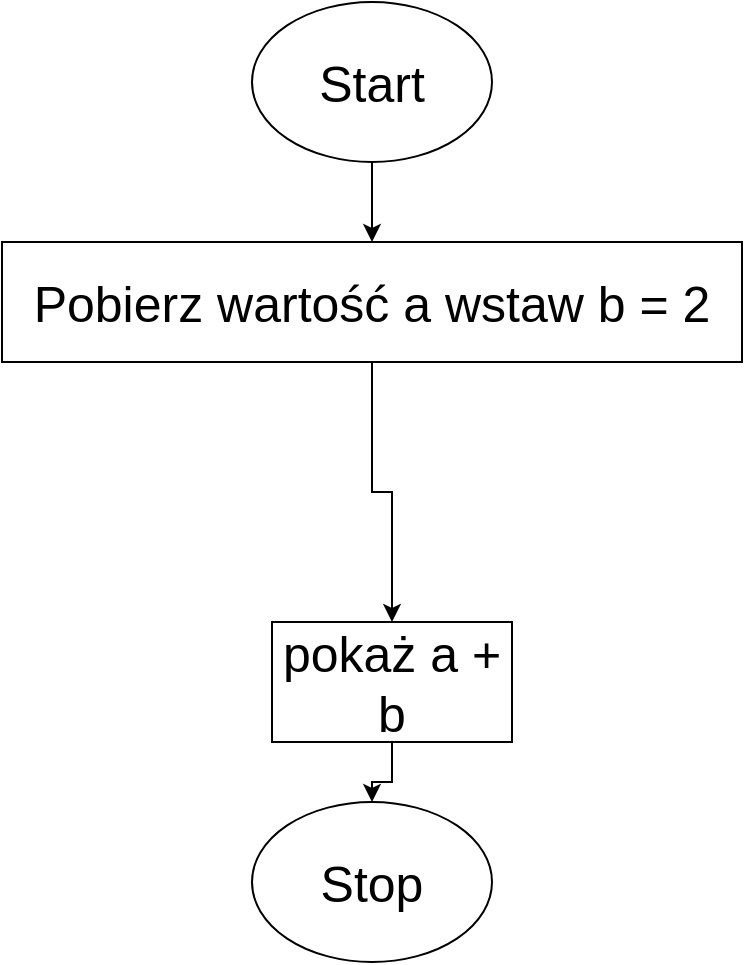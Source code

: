<mxfile version="20.8.20" type="github">
  <diagram id="C5RBs43oDa-KdzZeNtuy" name="Page-1">
    <mxGraphModel dx="1434" dy="796" grid="1" gridSize="10" guides="1" tooltips="1" connect="1" arrows="1" fold="1" page="1" pageScale="1" pageWidth="827" pageHeight="1169" math="0" shadow="0">
      <root>
        <mxCell id="WIyWlLk6GJQsqaUBKTNV-0" />
        <mxCell id="WIyWlLk6GJQsqaUBKTNV-1" parent="WIyWlLk6GJQsqaUBKTNV-0" />
        <mxCell id="Wgxde0-L1tqEdiPSBwwV-5" style="edgeStyle=orthogonalEdgeStyle;rounded=0;orthogonalLoop=1;jettySize=auto;html=1;fontSize=25;" edge="1" parent="WIyWlLk6GJQsqaUBKTNV-1" source="Wgxde0-L1tqEdiPSBwwV-1" target="Wgxde0-L1tqEdiPSBwwV-3">
          <mxGeometry relative="1" as="geometry" />
        </mxCell>
        <mxCell id="Wgxde0-L1tqEdiPSBwwV-1" value="&lt;font style=&quot;font-size: 25px;&quot;&gt;Start&lt;/font&gt;" style="ellipse;whiteSpace=wrap;html=1;" vertex="1" parent="WIyWlLk6GJQsqaUBKTNV-1">
          <mxGeometry x="340" y="50" width="120" height="80" as="geometry" />
        </mxCell>
        <mxCell id="Wgxde0-L1tqEdiPSBwwV-2" value="Stop" style="ellipse;whiteSpace=wrap;html=1;fontSize=25;" vertex="1" parent="WIyWlLk6GJQsqaUBKTNV-1">
          <mxGeometry x="340" y="450" width="120" height="80" as="geometry" />
        </mxCell>
        <mxCell id="Wgxde0-L1tqEdiPSBwwV-7" style="edgeStyle=orthogonalEdgeStyle;rounded=0;orthogonalLoop=1;jettySize=auto;html=1;entryX=0.5;entryY=0;entryDx=0;entryDy=0;fontSize=25;" edge="1" parent="WIyWlLk6GJQsqaUBKTNV-1" source="Wgxde0-L1tqEdiPSBwwV-3" target="Wgxde0-L1tqEdiPSBwwV-6">
          <mxGeometry relative="1" as="geometry" />
        </mxCell>
        <mxCell id="Wgxde0-L1tqEdiPSBwwV-3" value="Pobierz wartość a wstaw b = 2" style="rounded=0;whiteSpace=wrap;html=1;fontSize=25;" vertex="1" parent="WIyWlLk6GJQsqaUBKTNV-1">
          <mxGeometry x="215" y="170" width="370" height="60" as="geometry" />
        </mxCell>
        <mxCell id="Wgxde0-L1tqEdiPSBwwV-8" style="edgeStyle=orthogonalEdgeStyle;rounded=0;orthogonalLoop=1;jettySize=auto;html=1;entryX=0.5;entryY=0;entryDx=0;entryDy=0;fontSize=25;" edge="1" parent="WIyWlLk6GJQsqaUBKTNV-1" source="Wgxde0-L1tqEdiPSBwwV-6" target="Wgxde0-L1tqEdiPSBwwV-2">
          <mxGeometry relative="1" as="geometry" />
        </mxCell>
        <mxCell id="Wgxde0-L1tqEdiPSBwwV-6" value="pokaż a + b" style="rounded=0;whiteSpace=wrap;html=1;fontSize=25;" vertex="1" parent="WIyWlLk6GJQsqaUBKTNV-1">
          <mxGeometry x="350" y="360" width="120" height="60" as="geometry" />
        </mxCell>
      </root>
    </mxGraphModel>
  </diagram>
</mxfile>
